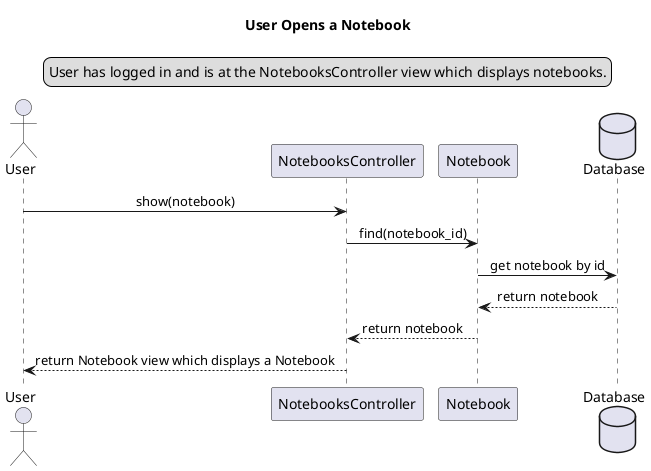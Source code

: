 @startuml User Opens a Notebook
title User Opens a Notebook
skinparam sequenceMessageAlign center
legend top
User has logged in and is at the NotebooksController view which displays notebooks.
endlegend

actor User as user
participant NotebooksController as nc
participant Notebook as n
database Database as db

user -> nc : show(notebook)
nc -> n : find(notebook_id)
n -> db : get notebook by id
db --> n : return notebook
n --> nc : return notebook
nc --> user : return Notebook view which displays a Notebook

@enduml